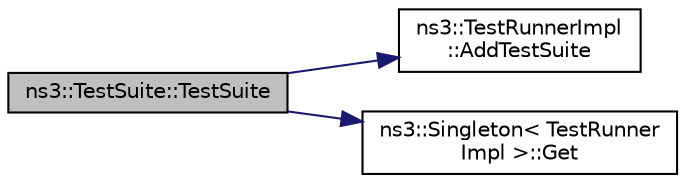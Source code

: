 digraph "ns3::TestSuite::TestSuite"
{
 // LATEX_PDF_SIZE
  edge [fontname="Helvetica",fontsize="10",labelfontname="Helvetica",labelfontsize="10"];
  node [fontname="Helvetica",fontsize="10",shape=record];
  rankdir="LR";
  Node1 [label="ns3::TestSuite::TestSuite",height=0.2,width=0.4,color="black", fillcolor="grey75", style="filled", fontcolor="black",tooltip="Construct a new test suite."];
  Node1 -> Node2 [color="midnightblue",fontsize="10",style="solid",fontname="Helvetica"];
  Node2 [label="ns3::TestRunnerImpl\l::AddTestSuite",height=0.2,width=0.4,color="black", fillcolor="white", style="filled",URL="$classns3_1_1_test_runner_impl.html#ac57b6e1257064733b0aeab8e9fbc53c2",tooltip="Add a new top-level TestSuite."];
  Node1 -> Node3 [color="midnightblue",fontsize="10",style="solid",fontname="Helvetica"];
  Node3 [label="ns3::Singleton\< TestRunner\lImpl \>::Get",height=0.2,width=0.4,color="black", fillcolor="white", style="filled",URL="$classns3_1_1_singleton.html#a80a2cd3c25a27ea72add7a9f7a141ffa",tooltip="Get a pointer to the singleton instance."];
}
